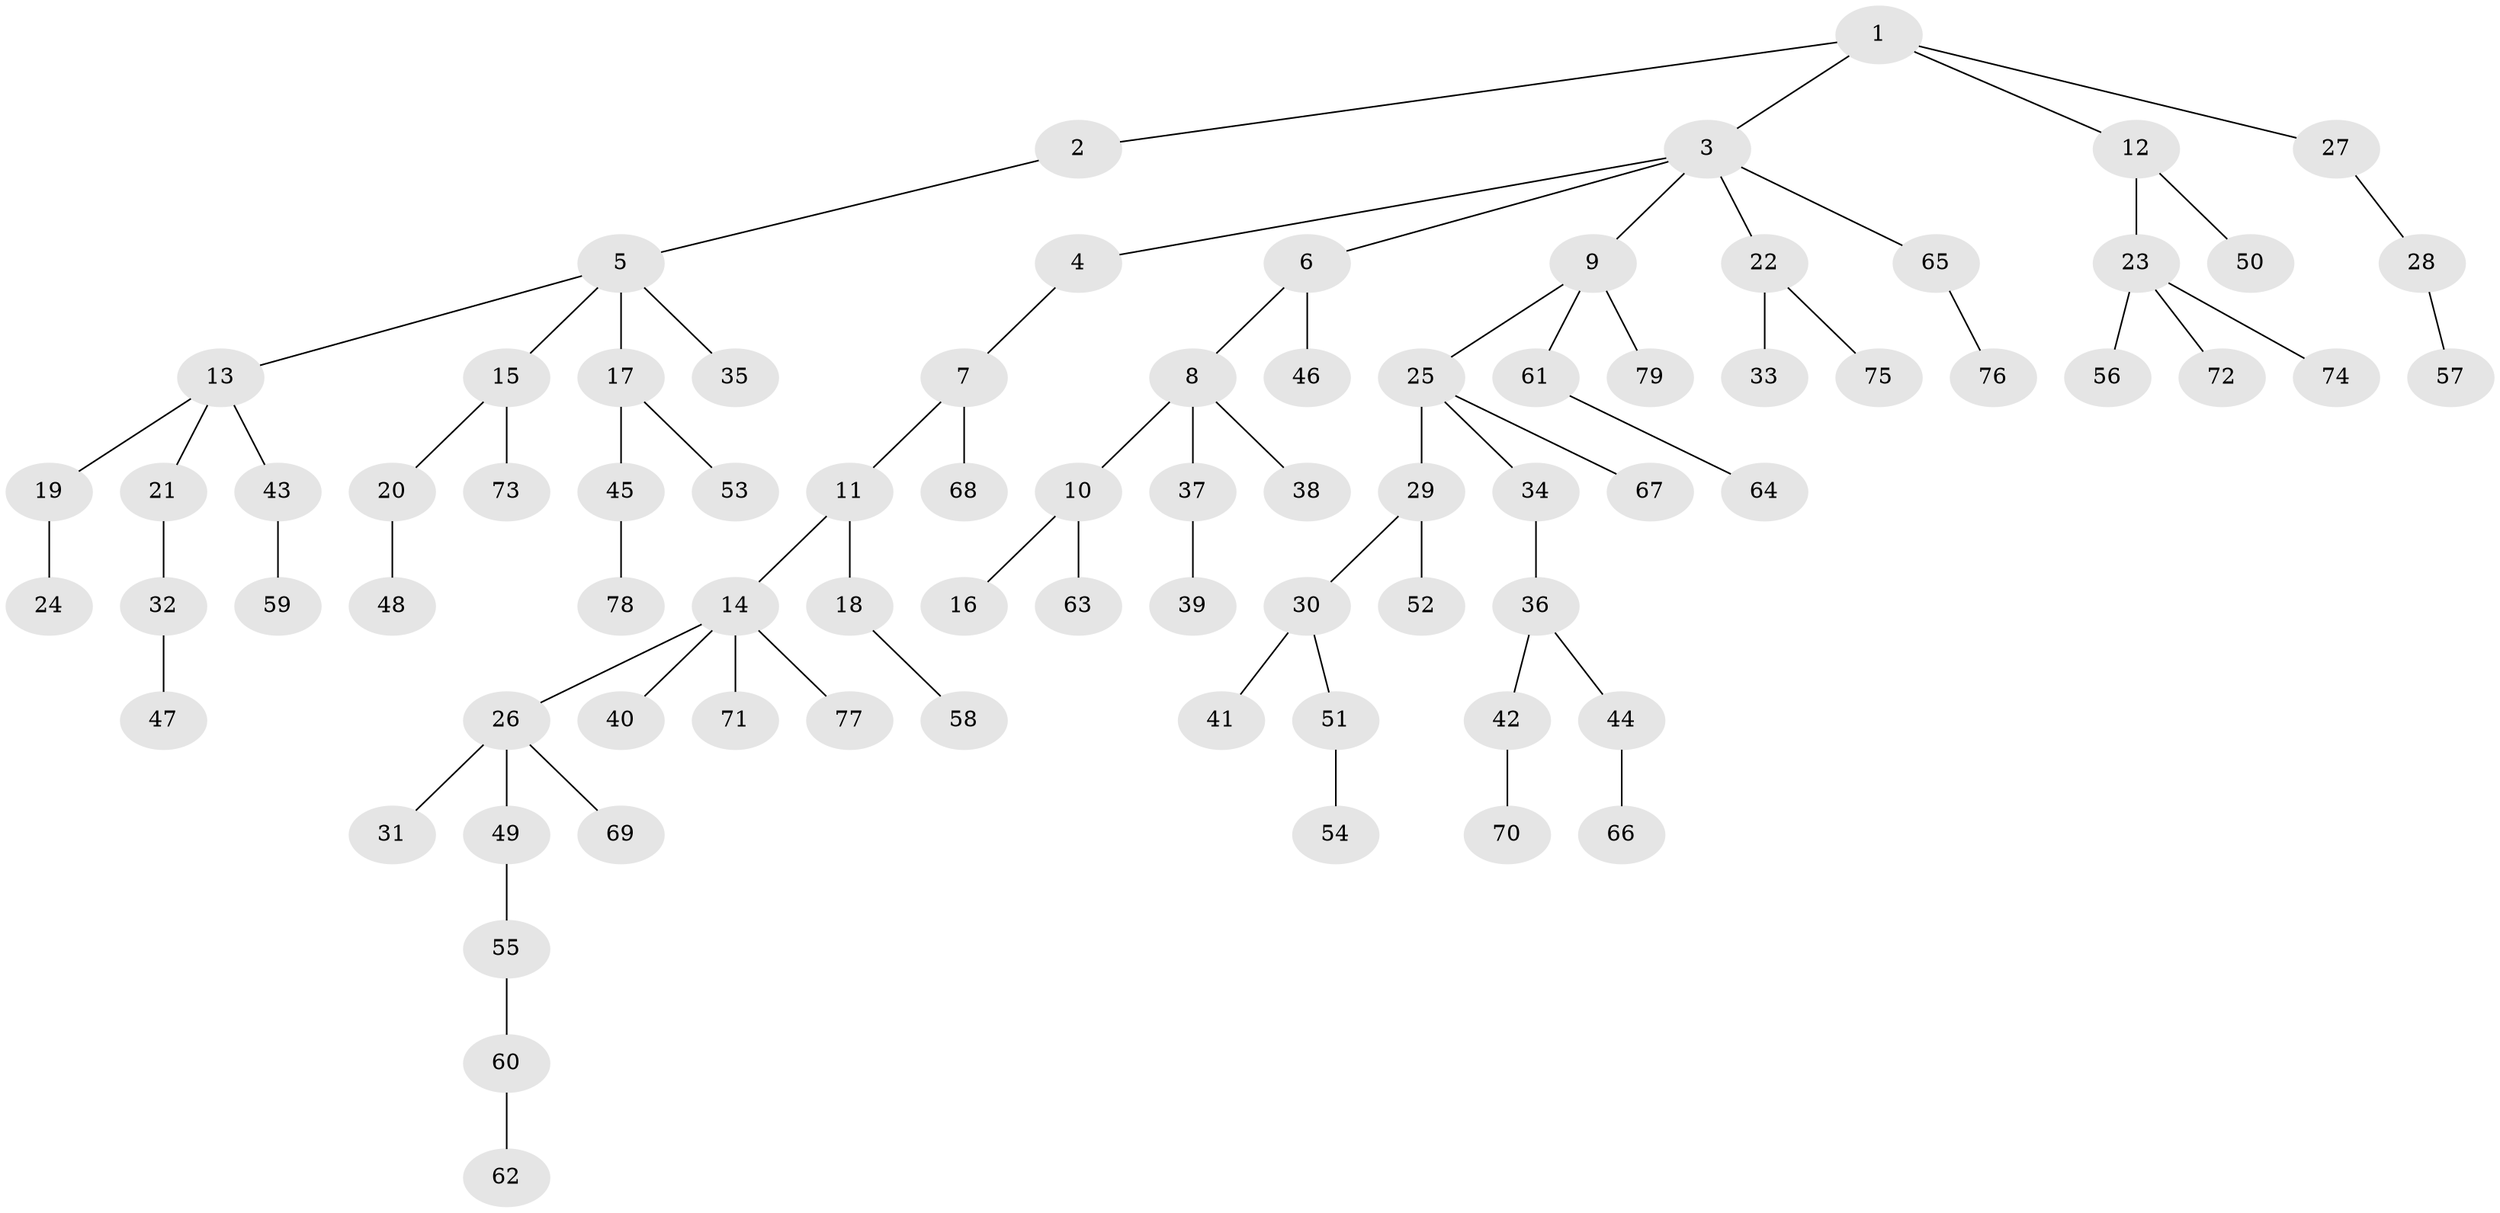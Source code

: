 // Generated by graph-tools (version 1.1) at 2025/02/03/09/25 03:02:24]
// undirected, 79 vertices, 78 edges
graph export_dot {
graph [start="1"]
  node [color=gray90,style=filled];
  1;
  2;
  3;
  4;
  5;
  6;
  7;
  8;
  9;
  10;
  11;
  12;
  13;
  14;
  15;
  16;
  17;
  18;
  19;
  20;
  21;
  22;
  23;
  24;
  25;
  26;
  27;
  28;
  29;
  30;
  31;
  32;
  33;
  34;
  35;
  36;
  37;
  38;
  39;
  40;
  41;
  42;
  43;
  44;
  45;
  46;
  47;
  48;
  49;
  50;
  51;
  52;
  53;
  54;
  55;
  56;
  57;
  58;
  59;
  60;
  61;
  62;
  63;
  64;
  65;
  66;
  67;
  68;
  69;
  70;
  71;
  72;
  73;
  74;
  75;
  76;
  77;
  78;
  79;
  1 -- 2;
  1 -- 3;
  1 -- 12;
  1 -- 27;
  2 -- 5;
  3 -- 4;
  3 -- 6;
  3 -- 9;
  3 -- 22;
  3 -- 65;
  4 -- 7;
  5 -- 13;
  5 -- 15;
  5 -- 17;
  5 -- 35;
  6 -- 8;
  6 -- 46;
  7 -- 11;
  7 -- 68;
  8 -- 10;
  8 -- 37;
  8 -- 38;
  9 -- 25;
  9 -- 61;
  9 -- 79;
  10 -- 16;
  10 -- 63;
  11 -- 14;
  11 -- 18;
  12 -- 23;
  12 -- 50;
  13 -- 19;
  13 -- 21;
  13 -- 43;
  14 -- 26;
  14 -- 40;
  14 -- 71;
  14 -- 77;
  15 -- 20;
  15 -- 73;
  17 -- 45;
  17 -- 53;
  18 -- 58;
  19 -- 24;
  20 -- 48;
  21 -- 32;
  22 -- 33;
  22 -- 75;
  23 -- 56;
  23 -- 72;
  23 -- 74;
  25 -- 29;
  25 -- 34;
  25 -- 67;
  26 -- 31;
  26 -- 49;
  26 -- 69;
  27 -- 28;
  28 -- 57;
  29 -- 30;
  29 -- 52;
  30 -- 41;
  30 -- 51;
  32 -- 47;
  34 -- 36;
  36 -- 42;
  36 -- 44;
  37 -- 39;
  42 -- 70;
  43 -- 59;
  44 -- 66;
  45 -- 78;
  49 -- 55;
  51 -- 54;
  55 -- 60;
  60 -- 62;
  61 -- 64;
  65 -- 76;
}

